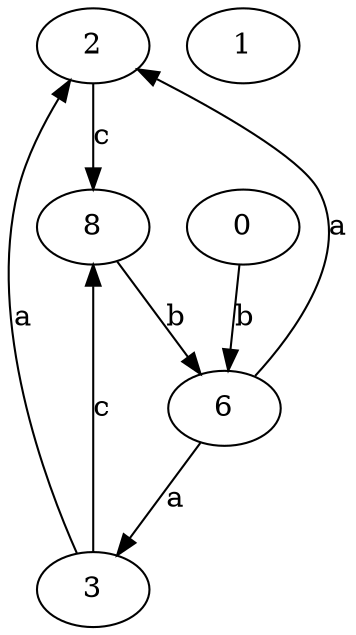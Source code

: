 strict digraph  {
2;
3;
0;
6;
1;
8;
2 -> 8  [label=c];
3 -> 2  [label=a];
3 -> 8  [label=c];
0 -> 6  [label=b];
6 -> 2  [label=a];
6 -> 3  [label=a];
8 -> 6  [label=b];
}
